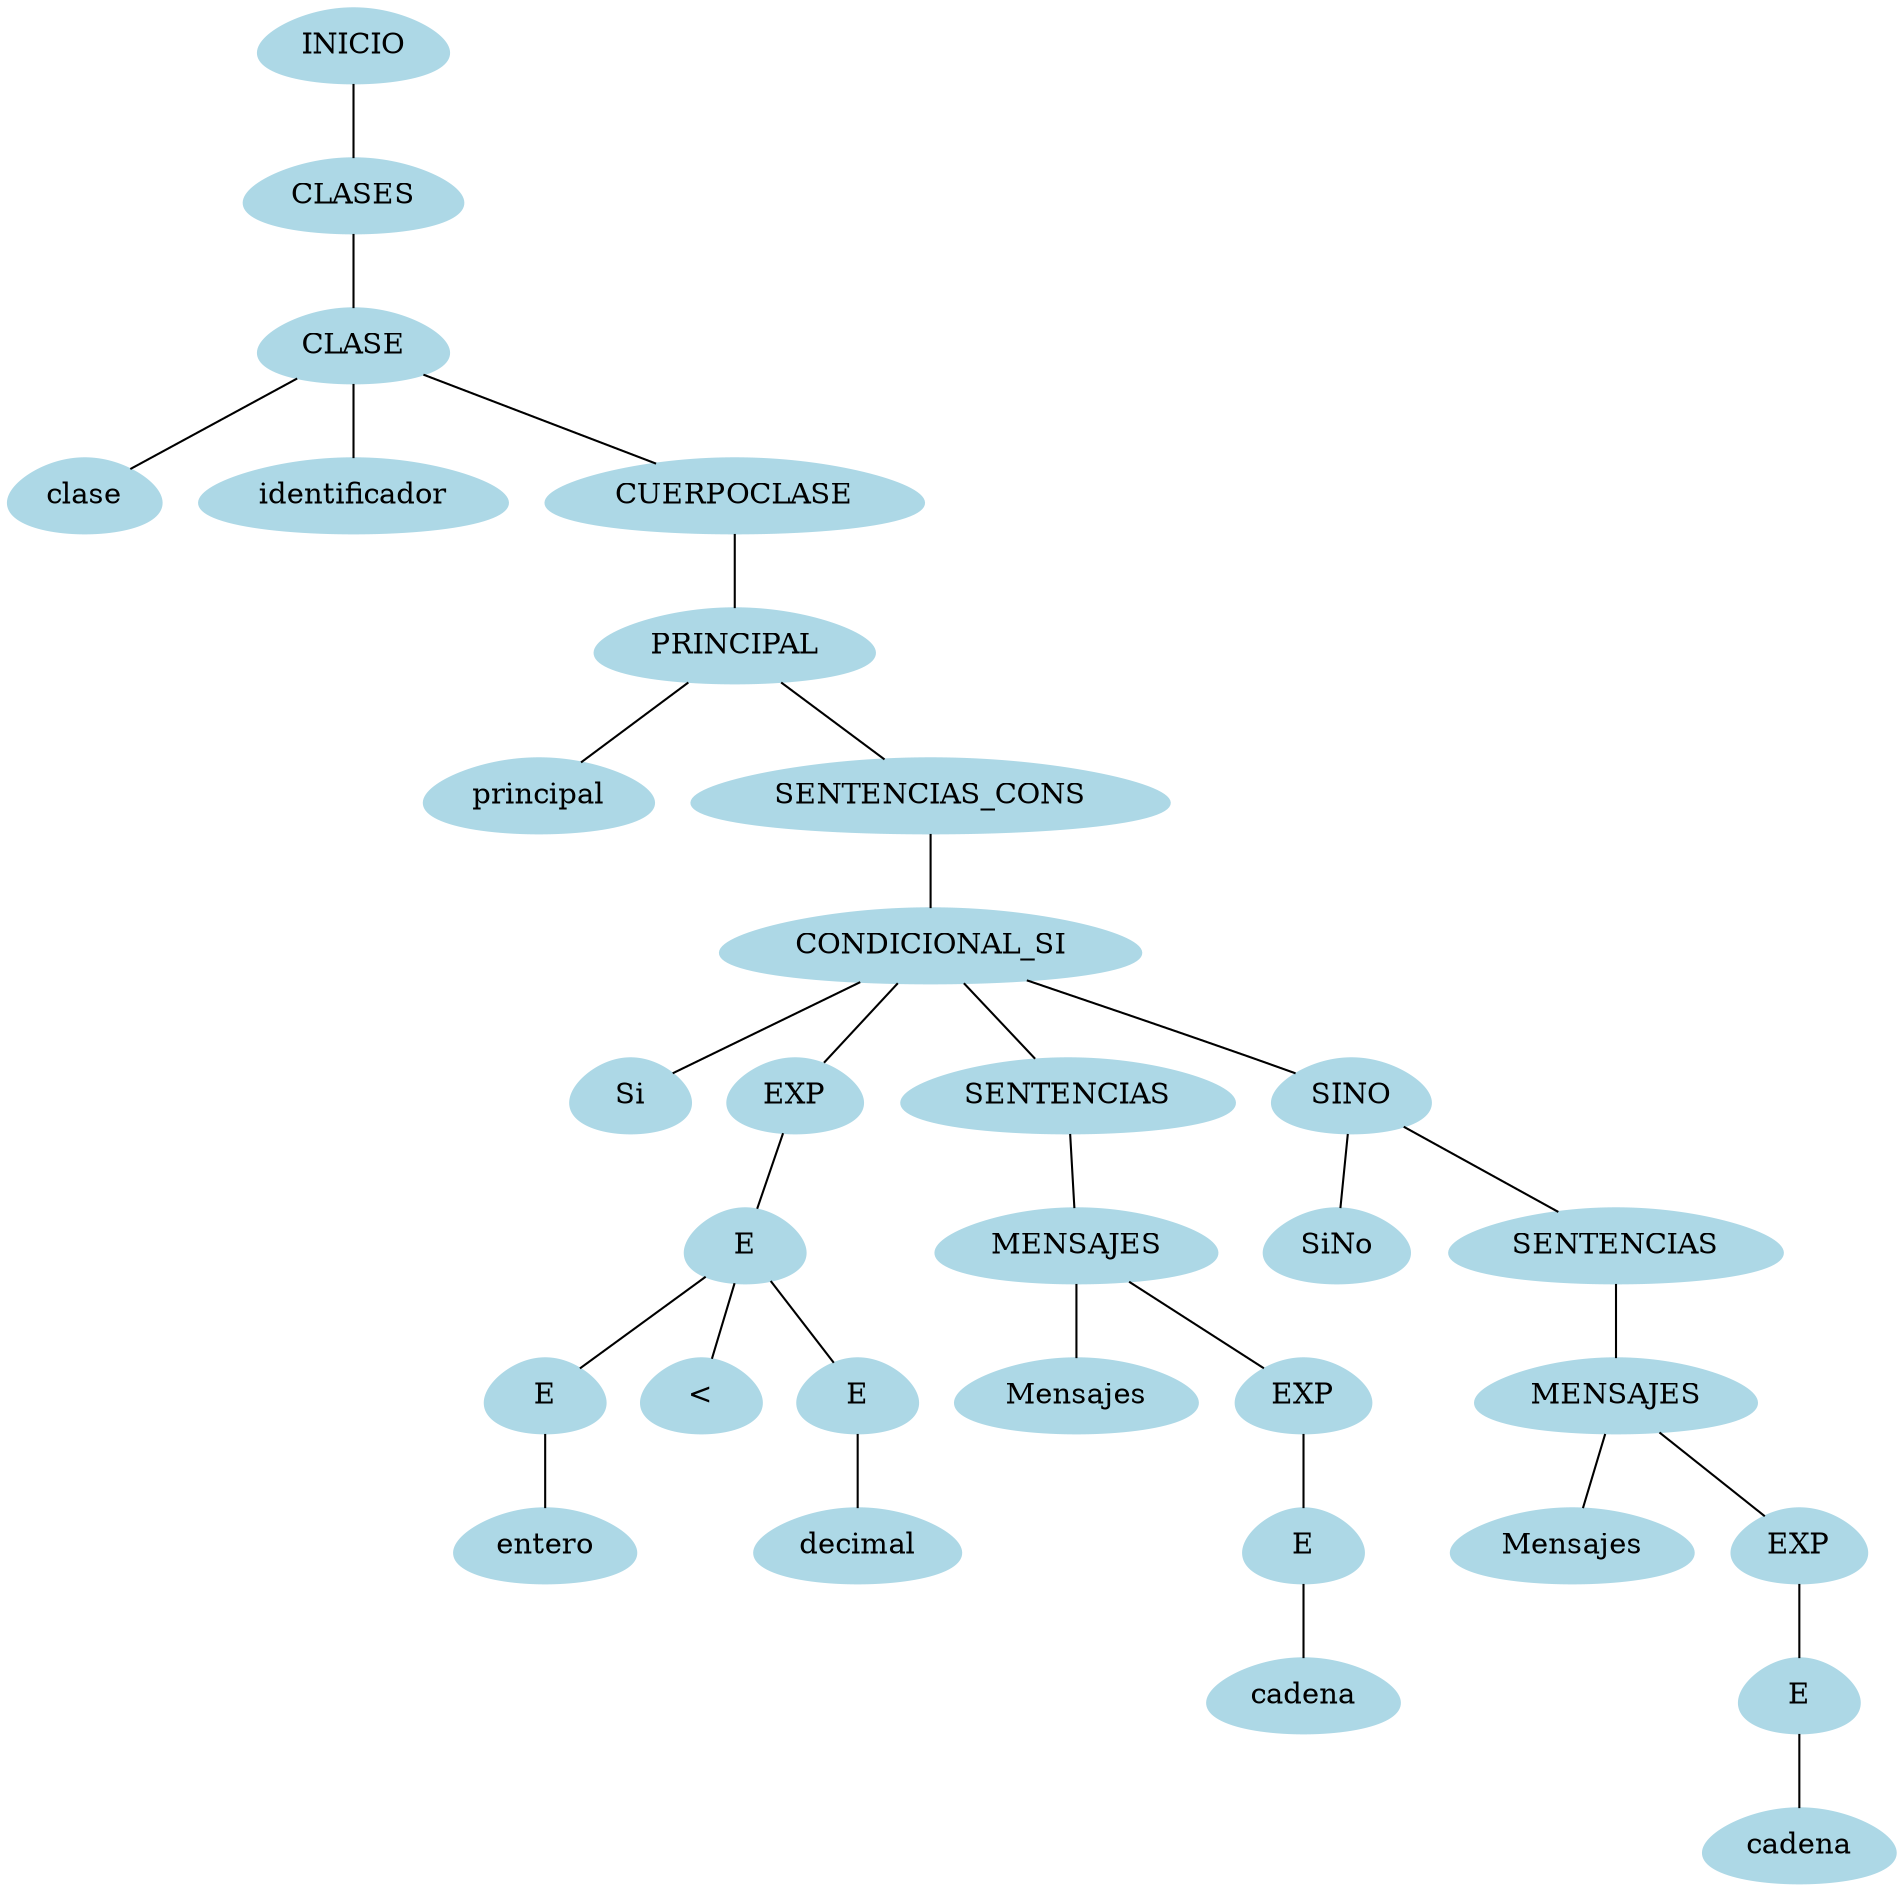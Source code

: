 Graph G {node [shape = egg];node0[label = "INICIO", style = filled, color = lightblue];
node1[label = "CLASES", style = filled, color = lightblue];
node2[label = "CLASE", style = filled, color = lightblue];
node3[label = "clase", style = filled, color = lightblue];
node4[label = "identificador", style = filled, color = lightblue];
node5[label = "CUERPOCLASE", style = filled, color = lightblue];
node6[label = "PRINCIPAL", style = filled, color = lightblue];
node7[label = "principal", style = filled, color = lightblue];
node8[label = "SENTENCIAS_CONS", style = filled, color = lightblue];
node9[label = "CONDICIONAL_SI", style = filled, color = lightblue];
node10[label = "Si", style = filled, color = lightblue];
node11[label = "EXP", style = filled, color = lightblue];
node12[label = "E", style = filled, color = lightblue];
node13[label = "E", style = filled, color = lightblue];
node14[label = "entero", style = filled, color = lightblue];
node15[label = "<", style = filled, color = lightblue];
node16[label = "E", style = filled, color = lightblue];
node17[label = "decimal", style = filled, color = lightblue];
node18[label = "SENTENCIAS", style = filled, color = lightblue];
node19[label = "MENSAJES", style = filled, color = lightblue];
node20[label = "Mensajes", style = filled, color = lightblue];
node21[label = "EXP", style = filled, color = lightblue];
node22[label = "E", style = filled, color = lightblue];
node23[label = "cadena", style = filled, color = lightblue];
node24[label = "SINO", style = filled, color = lightblue];
node25[label = "SiNo", style = filled, color = lightblue];
node26[label = "SENTENCIAS", style = filled, color = lightblue];
node27[label = "MENSAJES", style = filled, color = lightblue];
node28[label = "Mensajes", style = filled, color = lightblue];
node29[label = "EXP", style = filled, color = lightblue];
node30[label = "E", style = filled, color = lightblue];
node31[label = "cadena", style = filled, color = lightblue];
"node0"--"node1"
"node1"--"node2"
"node2"--"node3"
"node2"--"node4"
"node2"--"node5"
"node5"--"node6"
"node6"--"node7"
"node6"--"node8"
"node8"--"node9"
"node9"--"node10"
"node9"--"node11"
"node11"--"node12"
"node12"--"node13"
"node13"--"node14"
"node12"--"node15"
"node12"--"node16"
"node16"--"node17"
"node9"--"node18"
"node18"--"node19"
"node19"--"node20"
"node19"--"node21"
"node21"--"node22"
"node22"--"node23"
"node9"--"node24"
"node24"--"node25"
"node24"--"node26"
"node26"--"node27"
"node27"--"node28"
"node27"--"node29"
"node29"--"node30"
"node30"--"node31"
}